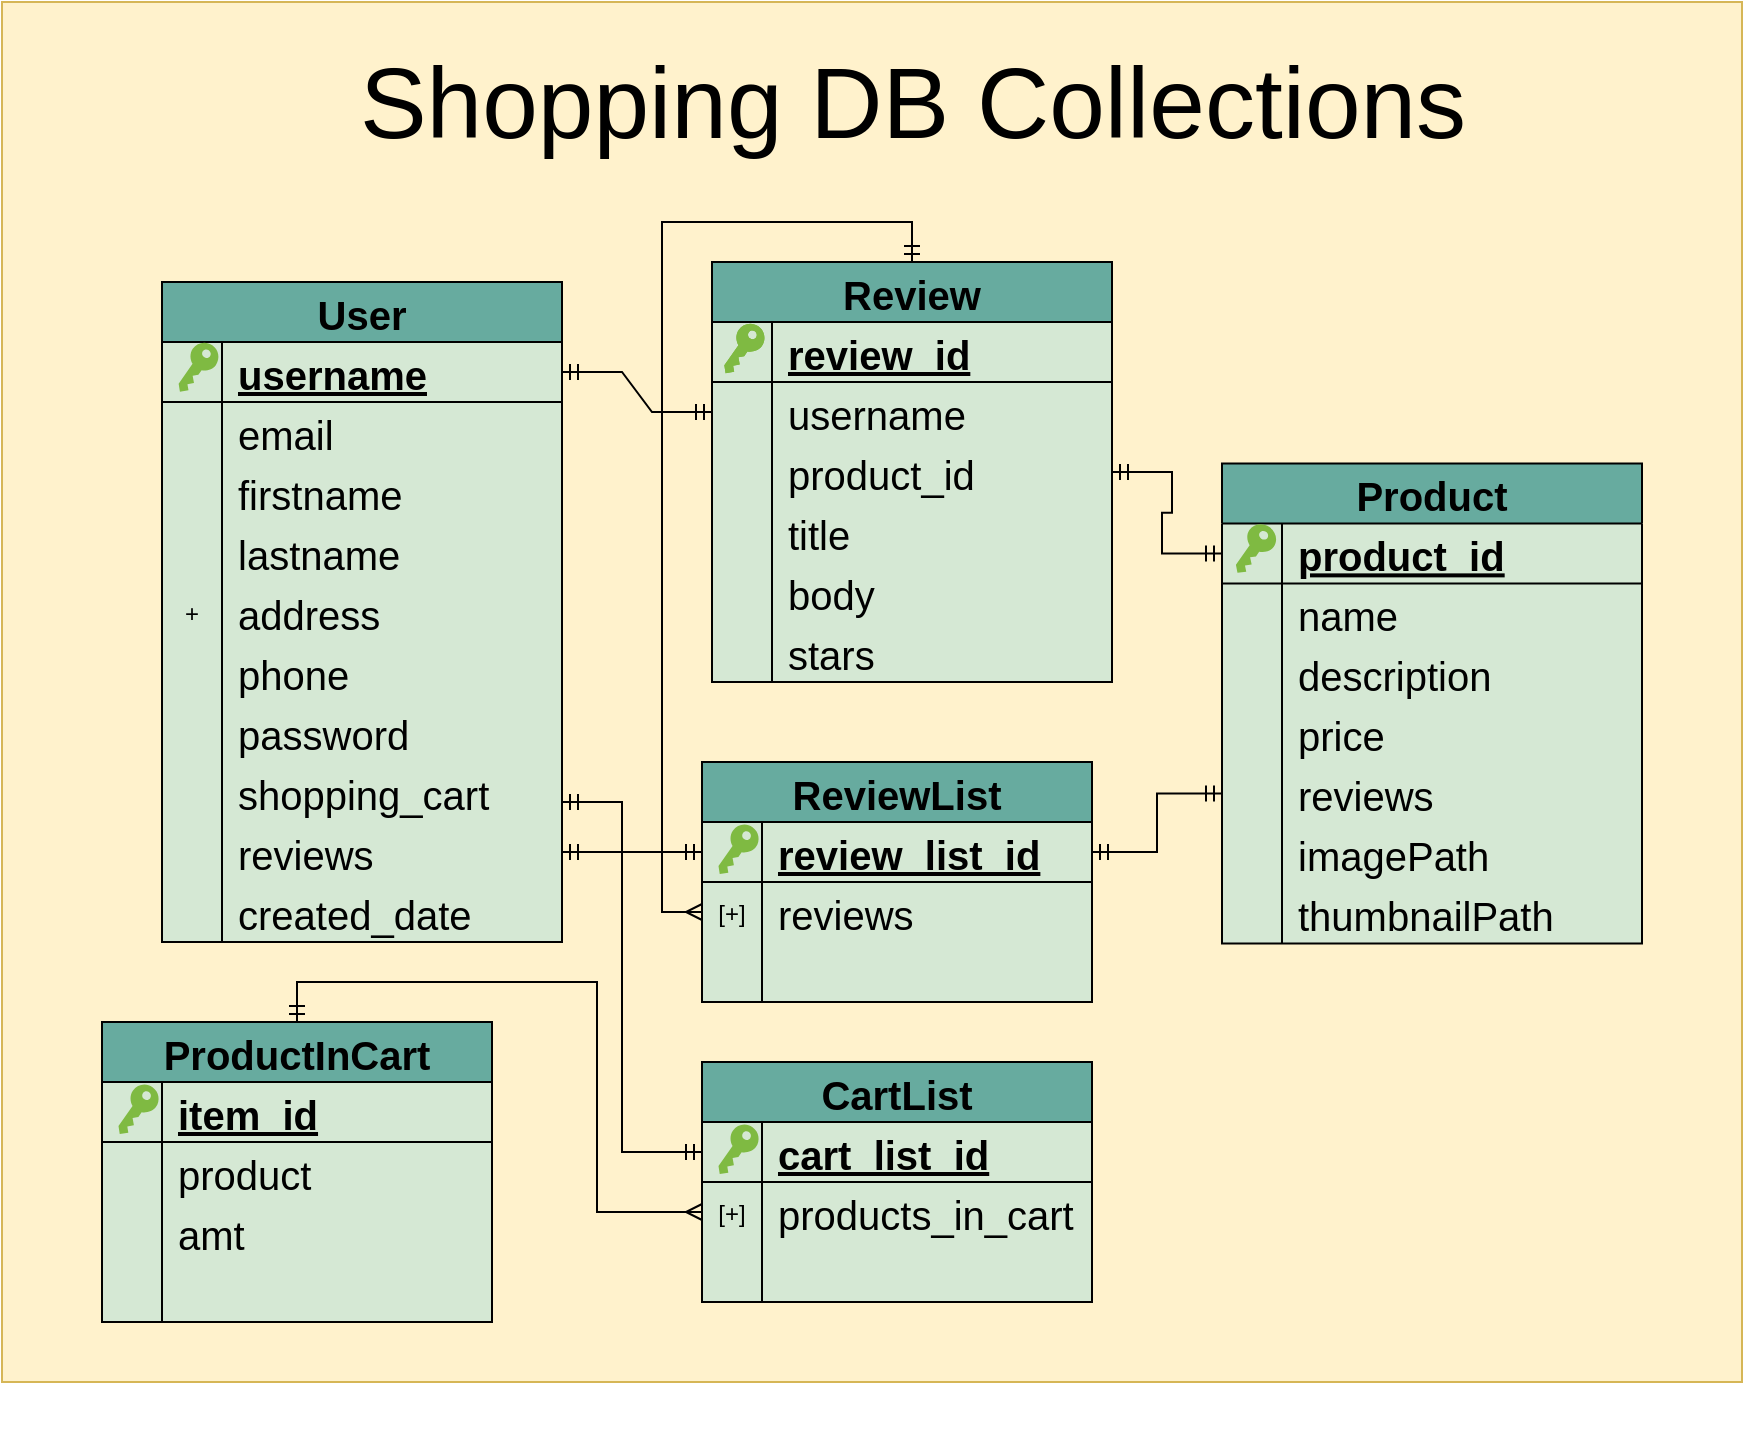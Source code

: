 <mxfile version="16.5.1" type="device"><diagram id="GcE9P7JYYw5BhS-uvFOw" name="Page-1"><mxGraphModel dx="1952" dy="873" grid="1" gridSize="10" guides="1" tooltips="1" connect="1" arrows="1" fold="1" page="1" pageScale="1" pageWidth="850" pageHeight="1100" math="0" shadow="0"><root><mxCell id="0"/><mxCell id="1" parent="0"/><mxCell id="FfTGr7Fb9GJDxaARSRJf-11" value="" style="rounded=0;whiteSpace=wrap;html=1;fontSize=20;fillColor=#fff2cc;strokeColor=#d6b656;" parent="1" vertex="1"><mxGeometry x="-340" y="40" width="870" height="690" as="geometry"/></mxCell><mxCell id="FfTGr7Fb9GJDxaARSRJf-10" value="&lt;font style=&quot;font-size: 50px&quot;&gt;Shopping DB Collections&lt;/font&gt;" style="text;html=1;align=center;verticalAlign=middle;resizable=0;points=[];autosize=1;strokeColor=none;fontSize=20;" parent="1" vertex="1"><mxGeometry x="-170" y="70" width="570" height="40" as="geometry"/></mxCell><mxCell id="Z3QtcrH4PTFQt3x_wtHt-65" value="" style="group" parent="1" vertex="1" connectable="0"><mxGeometry x="-260" y="180" width="200" height="330" as="geometry"/></mxCell><mxCell id="Z3QtcrH4PTFQt3x_wtHt-151" value="" style="group" parent="Z3QtcrH4PTFQt3x_wtHt-65" vertex="1" connectable="0"><mxGeometry width="200" height="330" as="geometry"/></mxCell><mxCell id="Z3QtcrH4PTFQt3x_wtHt-33" value="User" style="shape=table;startSize=30;container=1;collapsible=1;childLayout=tableLayout;fixedRows=1;rowLines=0;fontStyle=1;align=center;resizeLast=1;fontSize=20;fillColor=#67AB9F;swimlaneFillColor=#D5E8D4;" parent="Z3QtcrH4PTFQt3x_wtHt-151" vertex="1"><mxGeometry width="200" height="330" as="geometry"/></mxCell><mxCell id="Z3QtcrH4PTFQt3x_wtHt-34" value="" style="shape=partialRectangle;collapsible=0;dropTarget=0;pointerEvents=0;fillColor=none;top=0;left=0;bottom=1;right=0;points=[[0,0.5],[1,0.5]];portConstraint=eastwest;" parent="Z3QtcrH4PTFQt3x_wtHt-33" vertex="1"><mxGeometry y="30" width="200" height="30" as="geometry"/></mxCell><mxCell id="Z3QtcrH4PTFQt3x_wtHt-35" value="" style="shape=partialRectangle;connectable=0;fillColor=none;top=0;left=0;bottom=0;right=0;fontStyle=1;overflow=hidden;" parent="Z3QtcrH4PTFQt3x_wtHt-34" vertex="1"><mxGeometry width="30" height="30" as="geometry"><mxRectangle width="30" height="30" as="alternateBounds"/></mxGeometry></mxCell><mxCell id="Z3QtcrH4PTFQt3x_wtHt-36" value="username" style="shape=partialRectangle;connectable=0;fillColor=none;top=0;left=0;bottom=0;right=0;align=left;spacingLeft=6;fontStyle=5;overflow=hidden;fontSize=20;" parent="Z3QtcrH4PTFQt3x_wtHt-34" vertex="1"><mxGeometry x="30" width="170" height="30" as="geometry"><mxRectangle width="170" height="30" as="alternateBounds"/></mxGeometry></mxCell><mxCell id="Z3QtcrH4PTFQt3x_wtHt-37" value="" style="shape=partialRectangle;collapsible=0;dropTarget=0;pointerEvents=0;fillColor=none;top=0;left=0;bottom=0;right=0;points=[[0,0.5],[1,0.5]];portConstraint=eastwest;" parent="Z3QtcrH4PTFQt3x_wtHt-33" vertex="1"><mxGeometry y="60" width="200" height="30" as="geometry"/></mxCell><mxCell id="Z3QtcrH4PTFQt3x_wtHt-38" value="" style="shape=partialRectangle;connectable=0;fillColor=none;top=0;left=0;bottom=0;right=0;editable=1;overflow=hidden;" parent="Z3QtcrH4PTFQt3x_wtHt-37" vertex="1"><mxGeometry width="30" height="30" as="geometry"><mxRectangle width="30" height="30" as="alternateBounds"/></mxGeometry></mxCell><mxCell id="Z3QtcrH4PTFQt3x_wtHt-39" value="email" style="shape=partialRectangle;connectable=0;fillColor=none;top=0;left=0;bottom=0;right=0;align=left;spacingLeft=6;overflow=hidden;fontSize=20;" parent="Z3QtcrH4PTFQt3x_wtHt-37" vertex="1"><mxGeometry x="30" width="170" height="30" as="geometry"><mxRectangle width="170" height="30" as="alternateBounds"/></mxGeometry></mxCell><mxCell id="Z3QtcrH4PTFQt3x_wtHt-40" value="" style="shape=partialRectangle;collapsible=0;dropTarget=0;pointerEvents=0;fillColor=none;top=0;left=0;bottom=0;right=0;points=[[0,0.5],[1,0.5]];portConstraint=eastwest;" parent="Z3QtcrH4PTFQt3x_wtHt-33" vertex="1"><mxGeometry y="90" width="200" height="30" as="geometry"/></mxCell><mxCell id="Z3QtcrH4PTFQt3x_wtHt-41" value="" style="shape=partialRectangle;connectable=0;fillColor=none;top=0;left=0;bottom=0;right=0;editable=1;overflow=hidden;" parent="Z3QtcrH4PTFQt3x_wtHt-40" vertex="1"><mxGeometry width="30" height="30" as="geometry"><mxRectangle width="30" height="30" as="alternateBounds"/></mxGeometry></mxCell><mxCell id="Z3QtcrH4PTFQt3x_wtHt-42" value="firstname" style="shape=partialRectangle;connectable=0;fillColor=none;top=0;left=0;bottom=0;right=0;align=left;spacingLeft=6;overflow=hidden;fontSize=20;" parent="Z3QtcrH4PTFQt3x_wtHt-40" vertex="1"><mxGeometry x="30" width="170" height="30" as="geometry"><mxRectangle width="170" height="30" as="alternateBounds"/></mxGeometry></mxCell><mxCell id="Z3QtcrH4PTFQt3x_wtHt-43" value="" style="shape=partialRectangle;collapsible=0;dropTarget=0;pointerEvents=0;fillColor=none;top=0;left=0;bottom=0;right=0;points=[[0,0.5],[1,0.5]];portConstraint=eastwest;" parent="Z3QtcrH4PTFQt3x_wtHt-33" vertex="1"><mxGeometry y="120" width="200" height="30" as="geometry"/></mxCell><mxCell id="Z3QtcrH4PTFQt3x_wtHt-44" value="" style="shape=partialRectangle;connectable=0;fillColor=none;top=0;left=0;bottom=0;right=0;editable=1;overflow=hidden;" parent="Z3QtcrH4PTFQt3x_wtHt-43" vertex="1"><mxGeometry width="30" height="30" as="geometry"><mxRectangle width="30" height="30" as="alternateBounds"/></mxGeometry></mxCell><mxCell id="Z3QtcrH4PTFQt3x_wtHt-45" value="lastname" style="shape=partialRectangle;connectable=0;fillColor=none;top=0;left=0;bottom=0;right=0;align=left;spacingLeft=6;overflow=hidden;fontSize=20;" parent="Z3QtcrH4PTFQt3x_wtHt-43" vertex="1"><mxGeometry x="30" width="170" height="30" as="geometry"><mxRectangle width="170" height="30" as="alternateBounds"/></mxGeometry></mxCell><mxCell id="Z3QtcrH4PTFQt3x_wtHt-46" value="" style="shape=partialRectangle;collapsible=0;dropTarget=0;pointerEvents=0;fillColor=none;top=0;left=0;bottom=0;right=0;points=[[0,0.5],[1,0.5]];portConstraint=eastwest;" parent="Z3QtcrH4PTFQt3x_wtHt-33" vertex="1"><mxGeometry y="150" width="200" height="30" as="geometry"/></mxCell><mxCell id="Z3QtcrH4PTFQt3x_wtHt-47" value="+" style="shape=partialRectangle;connectable=0;fillColor=none;top=0;left=0;bottom=0;right=0;editable=1;overflow=hidden;" parent="Z3QtcrH4PTFQt3x_wtHt-46" vertex="1"><mxGeometry width="30" height="30" as="geometry"><mxRectangle width="30" height="30" as="alternateBounds"/></mxGeometry></mxCell><mxCell id="Z3QtcrH4PTFQt3x_wtHt-48" value="address" style="shape=partialRectangle;connectable=0;fillColor=none;top=0;left=0;bottom=0;right=0;align=left;spacingLeft=6;overflow=hidden;fontSize=20;" parent="Z3QtcrH4PTFQt3x_wtHt-46" vertex="1"><mxGeometry x="30" width="170" height="30" as="geometry"><mxRectangle width="170" height="30" as="alternateBounds"/></mxGeometry></mxCell><mxCell id="Z3QtcrH4PTFQt3x_wtHt-49" value="" style="shape=partialRectangle;collapsible=0;dropTarget=0;pointerEvents=0;fillColor=none;top=0;left=0;bottom=0;right=0;points=[[0,0.5],[1,0.5]];portConstraint=eastwest;" parent="Z3QtcrH4PTFQt3x_wtHt-33" vertex="1"><mxGeometry y="180" width="200" height="30" as="geometry"/></mxCell><mxCell id="Z3QtcrH4PTFQt3x_wtHt-50" value="" style="shape=partialRectangle;connectable=0;fillColor=none;top=0;left=0;bottom=0;right=0;editable=1;overflow=hidden;" parent="Z3QtcrH4PTFQt3x_wtHt-49" vertex="1"><mxGeometry width="30" height="30" as="geometry"><mxRectangle width="30" height="30" as="alternateBounds"/></mxGeometry></mxCell><mxCell id="Z3QtcrH4PTFQt3x_wtHt-51" value="phone" style="shape=partialRectangle;connectable=0;fillColor=none;top=0;left=0;bottom=0;right=0;align=left;spacingLeft=6;overflow=hidden;fontSize=20;" parent="Z3QtcrH4PTFQt3x_wtHt-49" vertex="1"><mxGeometry x="30" width="170" height="30" as="geometry"><mxRectangle width="170" height="30" as="alternateBounds"/></mxGeometry></mxCell><mxCell id="Z3QtcrH4PTFQt3x_wtHt-52" value="" style="shape=partialRectangle;collapsible=0;dropTarget=0;pointerEvents=0;fillColor=none;top=0;left=0;bottom=0;right=0;points=[[0,0.5],[1,0.5]];portConstraint=eastwest;" parent="Z3QtcrH4PTFQt3x_wtHt-33" vertex="1"><mxGeometry y="210" width="200" height="30" as="geometry"/></mxCell><mxCell id="Z3QtcrH4PTFQt3x_wtHt-53" value="" style="shape=partialRectangle;connectable=0;fillColor=none;top=0;left=0;bottom=0;right=0;editable=1;overflow=hidden;" parent="Z3QtcrH4PTFQt3x_wtHt-52" vertex="1"><mxGeometry width="30" height="30" as="geometry"><mxRectangle width="30" height="30" as="alternateBounds"/></mxGeometry></mxCell><mxCell id="Z3QtcrH4PTFQt3x_wtHt-54" value="password" style="shape=partialRectangle;connectable=0;fillColor=none;top=0;left=0;bottom=0;right=0;align=left;spacingLeft=6;overflow=hidden;fontSize=20;" parent="Z3QtcrH4PTFQt3x_wtHt-52" vertex="1"><mxGeometry x="30" width="170" height="30" as="geometry"><mxRectangle width="170" height="30" as="alternateBounds"/></mxGeometry></mxCell><mxCell id="Z3QtcrH4PTFQt3x_wtHt-55" value="" style="shape=partialRectangle;collapsible=0;dropTarget=0;pointerEvents=0;fillColor=none;top=0;left=0;bottom=0;right=0;points=[[0,0.5],[1,0.5]];portConstraint=eastwest;" parent="Z3QtcrH4PTFQt3x_wtHt-33" vertex="1"><mxGeometry y="240" width="200" height="30" as="geometry"/></mxCell><mxCell id="Z3QtcrH4PTFQt3x_wtHt-56" value="" style="shape=partialRectangle;connectable=0;fillColor=none;top=0;left=0;bottom=0;right=0;editable=1;overflow=hidden;" parent="Z3QtcrH4PTFQt3x_wtHt-55" vertex="1"><mxGeometry width="30" height="30" as="geometry"><mxRectangle width="30" height="30" as="alternateBounds"/></mxGeometry></mxCell><mxCell id="Z3QtcrH4PTFQt3x_wtHt-57" value="shopping_cart" style="shape=partialRectangle;connectable=0;fillColor=none;top=0;left=0;bottom=0;right=0;align=left;spacingLeft=6;overflow=hidden;fontSize=20;" parent="Z3QtcrH4PTFQt3x_wtHt-55" vertex="1"><mxGeometry x="30" width="170" height="30" as="geometry"><mxRectangle width="170" height="30" as="alternateBounds"/></mxGeometry></mxCell><mxCell id="Z3QtcrH4PTFQt3x_wtHt-58" value="" style="shape=partialRectangle;collapsible=0;dropTarget=0;pointerEvents=0;fillColor=none;top=0;left=0;bottom=0;right=0;points=[[0,0.5],[1,0.5]];portConstraint=eastwest;" parent="Z3QtcrH4PTFQt3x_wtHt-33" vertex="1"><mxGeometry y="270" width="200" height="30" as="geometry"/></mxCell><mxCell id="Z3QtcrH4PTFQt3x_wtHt-59" value="" style="shape=partialRectangle;connectable=0;fillColor=none;top=0;left=0;bottom=0;right=0;editable=1;overflow=hidden;" parent="Z3QtcrH4PTFQt3x_wtHt-58" vertex="1"><mxGeometry width="30" height="30" as="geometry"><mxRectangle width="30" height="30" as="alternateBounds"/></mxGeometry></mxCell><mxCell id="Z3QtcrH4PTFQt3x_wtHt-60" value="reviews" style="shape=partialRectangle;connectable=0;fillColor=none;top=0;left=0;bottom=0;right=0;align=left;spacingLeft=6;overflow=hidden;fontSize=20;" parent="Z3QtcrH4PTFQt3x_wtHt-58" vertex="1"><mxGeometry x="30" width="170" height="30" as="geometry"><mxRectangle width="170" height="30" as="alternateBounds"/></mxGeometry></mxCell><mxCell id="Z3QtcrH4PTFQt3x_wtHt-61" value="" style="shape=partialRectangle;collapsible=0;dropTarget=0;pointerEvents=0;fillColor=none;top=0;left=0;bottom=0;right=0;points=[[0,0.5],[1,0.5]];portConstraint=eastwest;" parent="Z3QtcrH4PTFQt3x_wtHt-33" vertex="1"><mxGeometry y="300" width="200" height="30" as="geometry"/></mxCell><mxCell id="Z3QtcrH4PTFQt3x_wtHt-62" value="" style="shape=partialRectangle;connectable=0;fillColor=none;top=0;left=0;bottom=0;right=0;editable=1;overflow=hidden;" parent="Z3QtcrH4PTFQt3x_wtHt-61" vertex="1"><mxGeometry width="30" height="30" as="geometry"><mxRectangle width="30" height="30" as="alternateBounds"/></mxGeometry></mxCell><mxCell id="Z3QtcrH4PTFQt3x_wtHt-63" value="created_date" style="shape=partialRectangle;connectable=0;fillColor=none;top=0;left=0;bottom=0;right=0;align=left;spacingLeft=6;overflow=hidden;fontSize=20;" parent="Z3QtcrH4PTFQt3x_wtHt-61" vertex="1"><mxGeometry x="30" width="170" height="30" as="geometry"><mxRectangle width="170" height="30" as="alternateBounds"/></mxGeometry></mxCell><mxCell id="Z3QtcrH4PTFQt3x_wtHt-156" value="" style="sketch=0;pointerEvents=1;shadow=0;dashed=0;html=1;strokeColor=none;labelPosition=center;verticalLabelPosition=bottom;verticalAlign=top;outlineConnect=0;align=center;shape=mxgraph.office.security.key_permissions;fillColor=#7FBA42;fontSize=20;rotation=35;" parent="Z3QtcrH4PTFQt3x_wtHt-151" vertex="1"><mxGeometry x="10" y="29.115" width="14.15" height="28.286" as="geometry"/></mxCell><mxCell id="zeckxCleUVXxV6Vvy9WC-16" value="" style="group;perimeterSpacing=1;" parent="1" vertex="1" connectable="0"><mxGeometry x="270" y="280" width="210" height="270" as="geometry"/></mxCell><mxCell id="zeckxCleUVXxV6Vvy9WC-17" value="Product" style="shape=table;startSize=30;container=1;collapsible=1;childLayout=tableLayout;fixedRows=1;rowLines=0;fontStyle=1;align=center;resizeLast=1;fontSize=20;fillColor=#67AB9F;swimlaneFillColor=#D5E8D4;" parent="zeckxCleUVXxV6Vvy9WC-16" vertex="1"><mxGeometry y="-9.31" width="210" height="240" as="geometry"/></mxCell><mxCell id="zeckxCleUVXxV6Vvy9WC-18" value="" style="shape=partialRectangle;collapsible=0;dropTarget=0;pointerEvents=0;fillColor=none;top=0;left=0;bottom=1;right=0;points=[[0,0.5],[1,0.5]];portConstraint=eastwest;" parent="zeckxCleUVXxV6Vvy9WC-17" vertex="1"><mxGeometry y="30" width="210" height="30" as="geometry"/></mxCell><mxCell id="zeckxCleUVXxV6Vvy9WC-19" value="" style="shape=partialRectangle;connectable=0;fillColor=none;top=0;left=0;bottom=0;right=0;fontStyle=1;overflow=hidden;" parent="zeckxCleUVXxV6Vvy9WC-18" vertex="1"><mxGeometry width="30" height="30" as="geometry"><mxRectangle width="30" height="30" as="alternateBounds"/></mxGeometry></mxCell><mxCell id="zeckxCleUVXxV6Vvy9WC-20" value="product_id" style="shape=partialRectangle;connectable=0;fillColor=none;top=0;left=0;bottom=0;right=0;align=left;spacingLeft=6;fontStyle=5;overflow=hidden;fontSize=20;" parent="zeckxCleUVXxV6Vvy9WC-18" vertex="1"><mxGeometry x="30" width="180" height="30" as="geometry"><mxRectangle width="180" height="30" as="alternateBounds"/></mxGeometry></mxCell><mxCell id="zeckxCleUVXxV6Vvy9WC-21" value="" style="shape=partialRectangle;collapsible=0;dropTarget=0;pointerEvents=0;fillColor=none;top=0;left=0;bottom=0;right=0;points=[[0,0.5],[1,0.5]];portConstraint=eastwest;" parent="zeckxCleUVXxV6Vvy9WC-17" vertex="1"><mxGeometry y="60" width="210" height="30" as="geometry"/></mxCell><mxCell id="zeckxCleUVXxV6Vvy9WC-22" value="" style="shape=partialRectangle;connectable=0;fillColor=none;top=0;left=0;bottom=0;right=0;editable=1;overflow=hidden;" parent="zeckxCleUVXxV6Vvy9WC-21" vertex="1"><mxGeometry width="30" height="30" as="geometry"><mxRectangle width="30" height="30" as="alternateBounds"/></mxGeometry></mxCell><mxCell id="zeckxCleUVXxV6Vvy9WC-23" value="name" style="shape=partialRectangle;connectable=0;fillColor=none;top=0;left=0;bottom=0;right=0;align=left;spacingLeft=6;overflow=hidden;fontSize=20;" parent="zeckxCleUVXxV6Vvy9WC-21" vertex="1"><mxGeometry x="30" width="180" height="30" as="geometry"><mxRectangle width="180" height="30" as="alternateBounds"/></mxGeometry></mxCell><mxCell id="zeckxCleUVXxV6Vvy9WC-24" value="" style="shape=partialRectangle;collapsible=0;dropTarget=0;pointerEvents=0;fillColor=none;top=0;left=0;bottom=0;right=0;points=[[0,0.5],[1,0.5]];portConstraint=eastwest;" parent="zeckxCleUVXxV6Vvy9WC-17" vertex="1"><mxGeometry y="90" width="210" height="30" as="geometry"/></mxCell><mxCell id="zeckxCleUVXxV6Vvy9WC-25" value="" style="shape=partialRectangle;connectable=0;fillColor=none;top=0;left=0;bottom=0;right=0;editable=1;overflow=hidden;" parent="zeckxCleUVXxV6Vvy9WC-24" vertex="1"><mxGeometry width="30" height="30" as="geometry"><mxRectangle width="30" height="30" as="alternateBounds"/></mxGeometry></mxCell><mxCell id="zeckxCleUVXxV6Vvy9WC-26" value="description" style="shape=partialRectangle;connectable=0;fillColor=none;top=0;left=0;bottom=0;right=0;align=left;spacingLeft=6;overflow=hidden;fontSize=20;" parent="zeckxCleUVXxV6Vvy9WC-24" vertex="1"><mxGeometry x="30" width="180" height="30" as="geometry"><mxRectangle width="180" height="30" as="alternateBounds"/></mxGeometry></mxCell><mxCell id="zeckxCleUVXxV6Vvy9WC-27" value="" style="shape=partialRectangle;collapsible=0;dropTarget=0;pointerEvents=0;fillColor=none;top=0;left=0;bottom=0;right=0;points=[[0,0.5],[1,0.5]];portConstraint=eastwest;" parent="zeckxCleUVXxV6Vvy9WC-17" vertex="1"><mxGeometry y="120" width="210" height="30" as="geometry"/></mxCell><mxCell id="zeckxCleUVXxV6Vvy9WC-28" value="" style="shape=partialRectangle;connectable=0;fillColor=none;top=0;left=0;bottom=0;right=0;editable=1;overflow=hidden;" parent="zeckxCleUVXxV6Vvy9WC-27" vertex="1"><mxGeometry width="30" height="30" as="geometry"><mxRectangle width="30" height="30" as="alternateBounds"/></mxGeometry></mxCell><mxCell id="zeckxCleUVXxV6Vvy9WC-29" value="price" style="shape=partialRectangle;connectable=0;fillColor=none;top=0;left=0;bottom=0;right=0;align=left;spacingLeft=6;overflow=hidden;fontSize=20;" parent="zeckxCleUVXxV6Vvy9WC-27" vertex="1"><mxGeometry x="30" width="180" height="30" as="geometry"><mxRectangle width="180" height="30" as="alternateBounds"/></mxGeometry></mxCell><mxCell id="zeckxCleUVXxV6Vvy9WC-34" value="" style="shape=partialRectangle;collapsible=0;dropTarget=0;pointerEvents=0;fillColor=none;top=0;left=0;bottom=0;right=0;points=[[0,0.5],[1,0.5]];portConstraint=eastwest;" parent="zeckxCleUVXxV6Vvy9WC-17" vertex="1"><mxGeometry y="150" width="210" height="30" as="geometry"/></mxCell><mxCell id="zeckxCleUVXxV6Vvy9WC-35" value="" style="shape=partialRectangle;connectable=0;fillColor=none;top=0;left=0;bottom=0;right=0;editable=1;overflow=hidden;" parent="zeckxCleUVXxV6Vvy9WC-34" vertex="1"><mxGeometry width="30" height="30" as="geometry"><mxRectangle width="30" height="30" as="alternateBounds"/></mxGeometry></mxCell><mxCell id="zeckxCleUVXxV6Vvy9WC-36" value="reviews" style="shape=partialRectangle;connectable=0;fillColor=none;top=0;left=0;bottom=0;right=0;align=left;spacingLeft=6;overflow=hidden;fontSize=20;" parent="zeckxCleUVXxV6Vvy9WC-34" vertex="1"><mxGeometry x="30" width="180" height="30" as="geometry"><mxRectangle width="180" height="30" as="alternateBounds"/></mxGeometry></mxCell><mxCell id="zeckxCleUVXxV6Vvy9WC-37" value="" style="shape=partialRectangle;collapsible=0;dropTarget=0;pointerEvents=0;fillColor=none;top=0;left=0;bottom=0;right=0;points=[[0,0.5],[1,0.5]];portConstraint=eastwest;" parent="zeckxCleUVXxV6Vvy9WC-17" vertex="1"><mxGeometry y="180" width="210" height="30" as="geometry"/></mxCell><mxCell id="zeckxCleUVXxV6Vvy9WC-38" value="" style="shape=partialRectangle;connectable=0;fillColor=none;top=0;left=0;bottom=0;right=0;editable=1;overflow=hidden;" parent="zeckxCleUVXxV6Vvy9WC-37" vertex="1"><mxGeometry width="30" height="30" as="geometry"><mxRectangle width="30" height="30" as="alternateBounds"/></mxGeometry></mxCell><mxCell id="zeckxCleUVXxV6Vvy9WC-39" value="imagePath" style="shape=partialRectangle;connectable=0;fillColor=none;top=0;left=0;bottom=0;right=0;align=left;spacingLeft=6;overflow=hidden;fontSize=20;" parent="zeckxCleUVXxV6Vvy9WC-37" vertex="1"><mxGeometry x="30" width="180" height="30" as="geometry"><mxRectangle width="180" height="30" as="alternateBounds"/></mxGeometry></mxCell><mxCell id="zeckxCleUVXxV6Vvy9WC-40" value="" style="shape=partialRectangle;collapsible=0;dropTarget=0;pointerEvents=0;fillColor=none;top=0;left=0;bottom=0;right=0;points=[[0,0.5],[1,0.5]];portConstraint=eastwest;" parent="zeckxCleUVXxV6Vvy9WC-17" vertex="1"><mxGeometry y="210" width="210" height="30" as="geometry"/></mxCell><mxCell id="zeckxCleUVXxV6Vvy9WC-41" value="" style="shape=partialRectangle;connectable=0;fillColor=none;top=0;left=0;bottom=0;right=0;editable=1;overflow=hidden;" parent="zeckxCleUVXxV6Vvy9WC-40" vertex="1"><mxGeometry width="30" height="30" as="geometry"><mxRectangle width="30" height="30" as="alternateBounds"/></mxGeometry></mxCell><mxCell id="zeckxCleUVXxV6Vvy9WC-42" value="thumbnailPath" style="shape=partialRectangle;connectable=0;fillColor=none;top=0;left=0;bottom=0;right=0;align=left;spacingLeft=6;overflow=hidden;fontSize=20;" parent="zeckxCleUVXxV6Vvy9WC-40" vertex="1"><mxGeometry x="30" width="180" height="30" as="geometry"><mxRectangle width="180" height="30" as="alternateBounds"/></mxGeometry></mxCell><mxCell id="zeckxCleUVXxV6Vvy9WC-111" value="" style="sketch=0;pointerEvents=1;shadow=0;dashed=0;html=1;strokeColor=none;labelPosition=center;verticalLabelPosition=bottom;verticalAlign=top;outlineConnect=0;align=center;shape=mxgraph.office.security.key_permissions;fillColor=#7FBA42;fontSize=20;rotation=35;" parent="zeckxCleUVXxV6Vvy9WC-16" vertex="1"><mxGeometry x="8.316" y="20.001" width="14.858" height="27.931" as="geometry"/></mxCell><mxCell id="zeckxCleUVXxV6Vvy9WC-68" value="" style="group" parent="1" vertex="1" connectable="0"><mxGeometry x="15" y="170" width="200" height="210" as="geometry"/></mxCell><mxCell id="zeckxCleUVXxV6Vvy9WC-69" value="Review" style="shape=table;startSize=30;container=1;collapsible=1;childLayout=tableLayout;fixedRows=1;rowLines=0;fontStyle=1;align=center;resizeLast=1;fontSize=20;fillColor=#67AB9F;swimlaneFillColor=#D5E8D4;" parent="zeckxCleUVXxV6Vvy9WC-68" vertex="1"><mxGeometry width="200" height="210" as="geometry"/></mxCell><mxCell id="zeckxCleUVXxV6Vvy9WC-70" value="" style="shape=partialRectangle;collapsible=0;dropTarget=0;pointerEvents=0;fillColor=none;top=0;left=0;bottom=1;right=0;points=[[0,0.5],[1,0.5]];portConstraint=eastwest;" parent="zeckxCleUVXxV6Vvy9WC-69" vertex="1"><mxGeometry y="30" width="200" height="30" as="geometry"/></mxCell><mxCell id="zeckxCleUVXxV6Vvy9WC-71" value="" style="shape=partialRectangle;connectable=0;fillColor=none;top=0;left=0;bottom=0;right=0;fontStyle=1;overflow=hidden;" parent="zeckxCleUVXxV6Vvy9WC-70" vertex="1"><mxGeometry width="30" height="30" as="geometry"><mxRectangle width="30" height="30" as="alternateBounds"/></mxGeometry></mxCell><mxCell id="zeckxCleUVXxV6Vvy9WC-72" value="review_id" style="shape=partialRectangle;connectable=0;fillColor=none;top=0;left=0;bottom=0;right=0;align=left;spacingLeft=6;fontStyle=5;overflow=hidden;fontSize=20;" parent="zeckxCleUVXxV6Vvy9WC-70" vertex="1"><mxGeometry x="30" width="170" height="30" as="geometry"><mxRectangle width="170" height="30" as="alternateBounds"/></mxGeometry></mxCell><mxCell id="zeckxCleUVXxV6Vvy9WC-73" value="" style="shape=partialRectangle;collapsible=0;dropTarget=0;pointerEvents=0;fillColor=none;top=0;left=0;bottom=0;right=0;points=[[0,0.5],[1,0.5]];portConstraint=eastwest;" parent="zeckxCleUVXxV6Vvy9WC-69" vertex="1"><mxGeometry y="60" width="200" height="30" as="geometry"/></mxCell><mxCell id="zeckxCleUVXxV6Vvy9WC-74" value="" style="shape=partialRectangle;connectable=0;fillColor=none;top=0;left=0;bottom=0;right=0;editable=1;overflow=hidden;" parent="zeckxCleUVXxV6Vvy9WC-73" vertex="1"><mxGeometry width="30" height="30" as="geometry"><mxRectangle width="30" height="30" as="alternateBounds"/></mxGeometry></mxCell><mxCell id="zeckxCleUVXxV6Vvy9WC-75" value="username" style="shape=partialRectangle;connectable=0;fillColor=none;top=0;left=0;bottom=0;right=0;align=left;spacingLeft=6;overflow=hidden;fontSize=20;" parent="zeckxCleUVXxV6Vvy9WC-73" vertex="1"><mxGeometry x="30" width="170" height="30" as="geometry"><mxRectangle width="170" height="30" as="alternateBounds"/></mxGeometry></mxCell><mxCell id="zeckxCleUVXxV6Vvy9WC-76" value="" style="shape=partialRectangle;collapsible=0;dropTarget=0;pointerEvents=0;fillColor=none;top=0;left=0;bottom=0;right=0;points=[[0,0.5],[1,0.5]];portConstraint=eastwest;" parent="zeckxCleUVXxV6Vvy9WC-69" vertex="1"><mxGeometry y="90" width="200" height="30" as="geometry"/></mxCell><mxCell id="zeckxCleUVXxV6Vvy9WC-77" value="" style="shape=partialRectangle;connectable=0;fillColor=none;top=0;left=0;bottom=0;right=0;editable=1;overflow=hidden;" parent="zeckxCleUVXxV6Vvy9WC-76" vertex="1"><mxGeometry width="30" height="30" as="geometry"><mxRectangle width="30" height="30" as="alternateBounds"/></mxGeometry></mxCell><mxCell id="zeckxCleUVXxV6Vvy9WC-78" value="product_id" style="shape=partialRectangle;connectable=0;fillColor=none;top=0;left=0;bottom=0;right=0;align=left;spacingLeft=6;overflow=hidden;fontSize=20;" parent="zeckxCleUVXxV6Vvy9WC-76" vertex="1"><mxGeometry x="30" width="170" height="30" as="geometry"><mxRectangle width="170" height="30" as="alternateBounds"/></mxGeometry></mxCell><mxCell id="zeckxCleUVXxV6Vvy9WC-79" value="" style="shape=partialRectangle;collapsible=0;dropTarget=0;pointerEvents=0;fillColor=none;top=0;left=0;bottom=0;right=0;points=[[0,0.5],[1,0.5]];portConstraint=eastwest;" parent="zeckxCleUVXxV6Vvy9WC-69" vertex="1"><mxGeometry y="120" width="200" height="30" as="geometry"/></mxCell><mxCell id="zeckxCleUVXxV6Vvy9WC-80" value="" style="shape=partialRectangle;connectable=0;fillColor=none;top=0;left=0;bottom=0;right=0;editable=1;overflow=hidden;" parent="zeckxCleUVXxV6Vvy9WC-79" vertex="1"><mxGeometry width="30" height="30" as="geometry"><mxRectangle width="30" height="30" as="alternateBounds"/></mxGeometry></mxCell><mxCell id="zeckxCleUVXxV6Vvy9WC-81" value="title" style="shape=partialRectangle;connectable=0;fillColor=none;top=0;left=0;bottom=0;right=0;align=left;spacingLeft=6;overflow=hidden;fontSize=20;" parent="zeckxCleUVXxV6Vvy9WC-79" vertex="1"><mxGeometry x="30" width="170" height="30" as="geometry"><mxRectangle width="170" height="30" as="alternateBounds"/></mxGeometry></mxCell><mxCell id="zeckxCleUVXxV6Vvy9WC-82" value="" style="shape=partialRectangle;collapsible=0;dropTarget=0;pointerEvents=0;fillColor=none;top=0;left=0;bottom=0;right=0;points=[[0,0.5],[1,0.5]];portConstraint=eastwest;" parent="zeckxCleUVXxV6Vvy9WC-69" vertex="1"><mxGeometry y="150" width="200" height="30" as="geometry"/></mxCell><mxCell id="zeckxCleUVXxV6Vvy9WC-83" value="" style="shape=partialRectangle;connectable=0;fillColor=none;top=0;left=0;bottom=0;right=0;editable=1;overflow=hidden;" parent="zeckxCleUVXxV6Vvy9WC-82" vertex="1"><mxGeometry width="30" height="30" as="geometry"><mxRectangle width="30" height="30" as="alternateBounds"/></mxGeometry></mxCell><mxCell id="zeckxCleUVXxV6Vvy9WC-84" value="body" style="shape=partialRectangle;connectable=0;fillColor=none;top=0;left=0;bottom=0;right=0;align=left;spacingLeft=6;overflow=hidden;fontSize=20;" parent="zeckxCleUVXxV6Vvy9WC-82" vertex="1"><mxGeometry x="30" width="170" height="30" as="geometry"><mxRectangle width="170" height="30" as="alternateBounds"/></mxGeometry></mxCell><mxCell id="zeckxCleUVXxV6Vvy9WC-85" value="" style="shape=partialRectangle;collapsible=0;dropTarget=0;pointerEvents=0;fillColor=none;top=0;left=0;bottom=0;right=0;points=[[0,0.5],[1,0.5]];portConstraint=eastwest;" parent="zeckxCleUVXxV6Vvy9WC-69" vertex="1"><mxGeometry y="180" width="200" height="30" as="geometry"/></mxCell><mxCell id="zeckxCleUVXxV6Vvy9WC-86" value="" style="shape=partialRectangle;connectable=0;fillColor=none;top=0;left=0;bottom=0;right=0;editable=1;overflow=hidden;" parent="zeckxCleUVXxV6Vvy9WC-85" vertex="1"><mxGeometry width="30" height="30" as="geometry"><mxRectangle width="30" height="30" as="alternateBounds"/></mxGeometry></mxCell><mxCell id="zeckxCleUVXxV6Vvy9WC-87" value="stars" style="shape=partialRectangle;connectable=0;fillColor=none;top=0;left=0;bottom=0;right=0;align=left;spacingLeft=6;overflow=hidden;fontSize=20;" parent="zeckxCleUVXxV6Vvy9WC-85" vertex="1"><mxGeometry x="30" width="170" height="30" as="geometry"><mxRectangle width="170" height="30" as="alternateBounds"/></mxGeometry></mxCell><mxCell id="zeckxCleUVXxV6Vvy9WC-110" value="" style="sketch=0;pointerEvents=1;shadow=0;dashed=0;html=1;strokeColor=none;labelPosition=center;verticalLabelPosition=bottom;verticalAlign=top;outlineConnect=0;align=center;shape=mxgraph.office.security.key_permissions;fillColor=#7FBA42;fontSize=20;rotation=35;" parent="zeckxCleUVXxV6Vvy9WC-68" vertex="1"><mxGeometry x="7.92" y="29.61" width="14.15" height="28.636" as="geometry"/></mxCell><mxCell id="zeckxCleUVXxV6Vvy9WC-115" value="" style="edgeStyle=entityRelationEdgeStyle;fontSize=12;html=1;endArrow=ERmandOne;startArrow=ERmandOne;exitX=1;exitY=0.5;exitDx=0;exitDy=0;entryX=0;entryY=0.5;entryDx=0;entryDy=0;rounded=0;" parent="1" source="Z3QtcrH4PTFQt3x_wtHt-34" target="zeckxCleUVXxV6Vvy9WC-73" edge="1"><mxGeometry width="100" height="100" relative="1" as="geometry"><mxPoint x="60" y="480" as="sourcePoint"/><mxPoint x="160" y="380" as="targetPoint"/></mxGeometry></mxCell><mxCell id="zeckxCleUVXxV6Vvy9WC-128" style="edgeStyle=entityRelationEdgeStyle;rounded=0;jumpStyle=none;orthogonalLoop=1;jettySize=auto;html=1;startArrow=ERmandOne;startFill=0;endArrow=ERmandOne;endFill=0;targetPerimeterSpacing=0;strokeWidth=1;" parent="1" source="zeckxCleUVXxV6Vvy9WC-18" target="zeckxCleUVXxV6Vvy9WC-76" edge="1"><mxGeometry relative="1" as="geometry"/></mxCell><mxCell id="0NiOeP1zcBX3QxErO-wM-4" value="" style="group" parent="1" vertex="1" connectable="0"><mxGeometry x="15" y="170" width="200" height="210" as="geometry"/></mxCell><mxCell id="0NiOeP1zcBX3QxErO-wM-24" value="" style="sketch=0;pointerEvents=1;shadow=0;dashed=0;html=1;strokeColor=none;labelPosition=center;verticalLabelPosition=bottom;verticalAlign=top;outlineConnect=0;align=center;shape=mxgraph.office.security.key_permissions;fillColor=#7FBA42;fontSize=20;rotation=35;" parent="0NiOeP1zcBX3QxErO-wM-4" vertex="1"><mxGeometry x="7.92" y="29.61" width="14.15" height="28.636" as="geometry"/></mxCell><mxCell id="0NiOeP1zcBX3QxErO-wM-28" value="" style="group" parent="1" vertex="1" connectable="0"><mxGeometry x="-290" y="550" width="195" height="210" as="geometry"/></mxCell><mxCell id="0NiOeP1zcBX3QxErO-wM-5" value="ProductInCart" style="shape=table;startSize=30;container=1;collapsible=1;childLayout=tableLayout;fixedRows=1;rowLines=0;fontStyle=1;align=center;resizeLast=1;fontSize=20;fillColor=#67AB9F;swimlaneFillColor=#D5E8D4;" parent="0NiOeP1zcBX3QxErO-wM-28" vertex="1"><mxGeometry width="195" height="150" as="geometry"/></mxCell><mxCell id="0NiOeP1zcBX3QxErO-wM-6" value="" style="shape=partialRectangle;collapsible=0;dropTarget=0;pointerEvents=0;fillColor=none;top=0;left=0;bottom=1;right=0;points=[[0,0.5],[1,0.5]];portConstraint=eastwest;" parent="0NiOeP1zcBX3QxErO-wM-5" vertex="1"><mxGeometry y="30" width="195" height="30" as="geometry"/></mxCell><mxCell id="0NiOeP1zcBX3QxErO-wM-7" value="" style="shape=partialRectangle;connectable=0;fillColor=none;top=0;left=0;bottom=0;right=0;fontStyle=1;overflow=hidden;" parent="0NiOeP1zcBX3QxErO-wM-6" vertex="1"><mxGeometry width="30" height="30" as="geometry"><mxRectangle width="30" height="30" as="alternateBounds"/></mxGeometry></mxCell><mxCell id="0NiOeP1zcBX3QxErO-wM-8" value="item_id" style="shape=partialRectangle;connectable=0;fillColor=none;top=0;left=0;bottom=0;right=0;align=left;spacingLeft=6;fontStyle=5;overflow=hidden;fontSize=20;" parent="0NiOeP1zcBX3QxErO-wM-6" vertex="1"><mxGeometry x="30" width="165" height="30" as="geometry"><mxRectangle width="165" height="30" as="alternateBounds"/></mxGeometry></mxCell><mxCell id="0NiOeP1zcBX3QxErO-wM-9" value="" style="shape=partialRectangle;collapsible=0;dropTarget=0;pointerEvents=0;fillColor=none;top=0;left=0;bottom=0;right=0;points=[[0,0.5],[1,0.5]];portConstraint=eastwest;" parent="0NiOeP1zcBX3QxErO-wM-5" vertex="1"><mxGeometry y="60" width="195" height="30" as="geometry"/></mxCell><mxCell id="0NiOeP1zcBX3QxErO-wM-10" value="" style="shape=partialRectangle;connectable=0;fillColor=none;top=0;left=0;bottom=0;right=0;editable=1;overflow=hidden;" parent="0NiOeP1zcBX3QxErO-wM-9" vertex="1"><mxGeometry width="30" height="30" as="geometry"><mxRectangle width="30" height="30" as="alternateBounds"/></mxGeometry></mxCell><mxCell id="0NiOeP1zcBX3QxErO-wM-11" value="product" style="shape=partialRectangle;connectable=0;fillColor=none;top=0;left=0;bottom=0;right=0;align=left;spacingLeft=6;overflow=hidden;fontSize=20;" parent="0NiOeP1zcBX3QxErO-wM-9" vertex="1"><mxGeometry x="30" width="165" height="30" as="geometry"><mxRectangle width="165" height="30" as="alternateBounds"/></mxGeometry></mxCell><mxCell id="0NiOeP1zcBX3QxErO-wM-12" value="" style="shape=partialRectangle;collapsible=0;dropTarget=0;pointerEvents=0;fillColor=none;top=0;left=0;bottom=0;right=0;points=[[0,0.5],[1,0.5]];portConstraint=eastwest;" parent="0NiOeP1zcBX3QxErO-wM-5" vertex="1"><mxGeometry y="90" width="195" height="30" as="geometry"/></mxCell><mxCell id="0NiOeP1zcBX3QxErO-wM-13" value="" style="shape=partialRectangle;connectable=0;fillColor=none;top=0;left=0;bottom=0;right=0;editable=1;overflow=hidden;" parent="0NiOeP1zcBX3QxErO-wM-12" vertex="1"><mxGeometry width="30" height="30" as="geometry"><mxRectangle width="30" height="30" as="alternateBounds"/></mxGeometry></mxCell><mxCell id="0NiOeP1zcBX3QxErO-wM-14" value="amt" style="shape=partialRectangle;connectable=0;fillColor=none;top=0;left=0;bottom=0;right=0;align=left;spacingLeft=6;overflow=hidden;fontSize=20;" parent="0NiOeP1zcBX3QxErO-wM-12" vertex="1"><mxGeometry x="30" width="165" height="30" as="geometry"><mxRectangle width="165" height="30" as="alternateBounds"/></mxGeometry></mxCell><mxCell id="0NiOeP1zcBX3QxErO-wM-21" value="" style="shape=partialRectangle;collapsible=0;dropTarget=0;pointerEvents=0;fillColor=none;top=0;left=0;bottom=0;right=0;points=[[0,0.5],[1,0.5]];portConstraint=eastwest;" parent="0NiOeP1zcBX3QxErO-wM-5" vertex="1"><mxGeometry y="120" width="195" height="30" as="geometry"/></mxCell><mxCell id="0NiOeP1zcBX3QxErO-wM-22" value="" style="shape=partialRectangle;connectable=0;fillColor=none;top=0;left=0;bottom=0;right=0;editable=1;overflow=hidden;" parent="0NiOeP1zcBX3QxErO-wM-21" vertex="1"><mxGeometry width="30" height="30" as="geometry"><mxRectangle width="30" height="30" as="alternateBounds"/></mxGeometry></mxCell><mxCell id="0NiOeP1zcBX3QxErO-wM-23" value="" style="shape=partialRectangle;connectable=0;fillColor=none;top=0;left=0;bottom=0;right=0;align=left;spacingLeft=6;overflow=hidden;fontSize=20;" parent="0NiOeP1zcBX3QxErO-wM-21" vertex="1"><mxGeometry x="30" width="165" height="30" as="geometry"><mxRectangle width="165" height="30" as="alternateBounds"/></mxGeometry></mxCell><mxCell id="0NiOeP1zcBX3QxErO-wM-25" value="" style="sketch=0;pointerEvents=1;shadow=0;dashed=0;html=1;strokeColor=none;labelPosition=center;verticalLabelPosition=bottom;verticalAlign=top;outlineConnect=0;align=center;shape=mxgraph.office.security.key_permissions;fillColor=#7FBA42;fontSize=20;rotation=35;" parent="0NiOeP1zcBX3QxErO-wM-28" vertex="1"><mxGeometry x="10.0" y="30" width="14.15" height="28.636" as="geometry"/></mxCell><mxCell id="0NiOeP1zcBX3QxErO-wM-29" value="" style="group" parent="1" vertex="1" connectable="0"><mxGeometry x="10" y="420" width="195" height="210" as="geometry"/></mxCell><mxCell id="0NiOeP1zcBX3QxErO-wM-30" value="ReviewList" style="shape=table;startSize=30;container=1;collapsible=1;childLayout=tableLayout;fixedRows=1;rowLines=0;fontStyle=1;align=center;resizeLast=1;fontSize=20;fillColor=#67AB9F;swimlaneFillColor=#D5E8D4;" parent="0NiOeP1zcBX3QxErO-wM-29" vertex="1"><mxGeometry width="195" height="120" as="geometry"/></mxCell><mxCell id="0NiOeP1zcBX3QxErO-wM-31" value="" style="shape=partialRectangle;collapsible=0;dropTarget=0;pointerEvents=0;fillColor=none;top=0;left=0;bottom=1;right=0;points=[[0,0.5],[1,0.5]];portConstraint=eastwest;" parent="0NiOeP1zcBX3QxErO-wM-30" vertex="1"><mxGeometry y="30" width="195" height="30" as="geometry"/></mxCell><mxCell id="0NiOeP1zcBX3QxErO-wM-32" value="" style="shape=partialRectangle;connectable=0;fillColor=none;top=0;left=0;bottom=0;right=0;fontStyle=1;overflow=hidden;" parent="0NiOeP1zcBX3QxErO-wM-31" vertex="1"><mxGeometry width="30" height="30" as="geometry"><mxRectangle width="30" height="30" as="alternateBounds"/></mxGeometry></mxCell><mxCell id="0NiOeP1zcBX3QxErO-wM-33" value="review_list_id" style="shape=partialRectangle;connectable=0;fillColor=none;top=0;left=0;bottom=0;right=0;align=left;spacingLeft=6;fontStyle=5;overflow=hidden;fontSize=20;" parent="0NiOeP1zcBX3QxErO-wM-31" vertex="1"><mxGeometry x="30" width="165" height="30" as="geometry"><mxRectangle width="165" height="30" as="alternateBounds"/></mxGeometry></mxCell><mxCell id="0NiOeP1zcBX3QxErO-wM-34" value="" style="shape=partialRectangle;collapsible=0;dropTarget=0;pointerEvents=0;fillColor=none;top=0;left=0;bottom=0;right=0;points=[[0,0.5],[1,0.5]];portConstraint=eastwest;" parent="0NiOeP1zcBX3QxErO-wM-30" vertex="1"><mxGeometry y="60" width="195" height="30" as="geometry"/></mxCell><mxCell id="0NiOeP1zcBX3QxErO-wM-35" value="[+]" style="shape=partialRectangle;connectable=0;fillColor=none;top=0;left=0;bottom=0;right=0;editable=1;overflow=hidden;" parent="0NiOeP1zcBX3QxErO-wM-34" vertex="1"><mxGeometry width="30" height="30" as="geometry"><mxRectangle width="30" height="30" as="alternateBounds"/></mxGeometry></mxCell><mxCell id="0NiOeP1zcBX3QxErO-wM-36" value="reviews" style="shape=partialRectangle;connectable=0;fillColor=none;top=0;left=0;bottom=0;right=0;align=left;spacingLeft=6;overflow=hidden;fontSize=20;" parent="0NiOeP1zcBX3QxErO-wM-34" vertex="1"><mxGeometry x="30" width="165" height="30" as="geometry"><mxRectangle width="165" height="30" as="alternateBounds"/></mxGeometry></mxCell><mxCell id="0NiOeP1zcBX3QxErO-wM-46" value="" style="shape=partialRectangle;collapsible=0;dropTarget=0;pointerEvents=0;fillColor=none;top=0;left=0;bottom=0;right=0;points=[[0,0.5],[1,0.5]];portConstraint=eastwest;" parent="0NiOeP1zcBX3QxErO-wM-30" vertex="1"><mxGeometry y="90" width="195" height="30" as="geometry"/></mxCell><mxCell id="0NiOeP1zcBX3QxErO-wM-47" value="" style="shape=partialRectangle;connectable=0;fillColor=none;top=0;left=0;bottom=0;right=0;editable=1;overflow=hidden;" parent="0NiOeP1zcBX3QxErO-wM-46" vertex="1"><mxGeometry width="30" height="30" as="geometry"><mxRectangle width="30" height="30" as="alternateBounds"/></mxGeometry></mxCell><mxCell id="0NiOeP1zcBX3QxErO-wM-48" value="" style="shape=partialRectangle;connectable=0;fillColor=none;top=0;left=0;bottom=0;right=0;align=left;spacingLeft=6;overflow=hidden;fontSize=20;" parent="0NiOeP1zcBX3QxErO-wM-46" vertex="1"><mxGeometry x="30" width="165" height="30" as="geometry"><mxRectangle width="165" height="30" as="alternateBounds"/></mxGeometry></mxCell><mxCell id="0NiOeP1zcBX3QxErO-wM-49" value="" style="sketch=0;pointerEvents=1;shadow=0;dashed=0;html=1;strokeColor=none;labelPosition=center;verticalLabelPosition=bottom;verticalAlign=top;outlineConnect=0;align=center;shape=mxgraph.office.security.key_permissions;fillColor=#7FBA42;fontSize=20;rotation=35;" parent="0NiOeP1zcBX3QxErO-wM-29" vertex="1"><mxGeometry x="10.0" y="30" width="14.15" height="28.636" as="geometry"/></mxCell><mxCell id="0NiOeP1zcBX3QxErO-wM-51" style="edgeStyle=orthogonalEdgeStyle;rounded=0;orthogonalLoop=1;jettySize=auto;html=1;exitX=1;exitY=0.5;exitDx=0;exitDy=0;entryX=0;entryY=0.5;entryDx=0;entryDy=0;startArrow=ERmandOne;startFill=0;endArrow=ERmandOne;endFill=0;" parent="1" source="0NiOeP1zcBX3QxErO-wM-31" target="zeckxCleUVXxV6Vvy9WC-34" edge="1"><mxGeometry relative="1" as="geometry"/></mxCell><mxCell id="0NiOeP1zcBX3QxErO-wM-52" style="edgeStyle=orthogonalEdgeStyle;rounded=0;orthogonalLoop=1;jettySize=auto;html=1;exitX=1;exitY=0.5;exitDx=0;exitDy=0;entryX=0;entryY=0.5;entryDx=0;entryDy=0;startArrow=ERmandOne;startFill=0;endArrow=ERmandOne;endFill=0;" parent="1" source="Z3QtcrH4PTFQt3x_wtHt-58" target="0NiOeP1zcBX3QxErO-wM-31" edge="1"><mxGeometry relative="1" as="geometry"/></mxCell><mxCell id="0NiOeP1zcBX3QxErO-wM-53" style="edgeStyle=orthogonalEdgeStyle;rounded=0;orthogonalLoop=1;jettySize=auto;html=1;exitX=0.5;exitY=0;exitDx=0;exitDy=0;entryX=0;entryY=0.5;entryDx=0;entryDy=0;startArrow=ERmandOne;startFill=0;endArrow=ERmany;endFill=0;" parent="1" source="zeckxCleUVXxV6Vvy9WC-69" target="0NiOeP1zcBX3QxErO-wM-34" edge="1"><mxGeometry relative="1" as="geometry"/></mxCell><mxCell id="0NiOeP1zcBX3QxErO-wM-55" value="CartList" style="shape=table;startSize=30;container=1;collapsible=1;childLayout=tableLayout;fixedRows=1;rowLines=0;fontStyle=1;align=center;resizeLast=1;fontSize=20;fillColor=#67AB9F;swimlaneFillColor=#D5E8D4;" parent="1" vertex="1"><mxGeometry x="10" y="570" width="195" height="120" as="geometry"/></mxCell><mxCell id="0NiOeP1zcBX3QxErO-wM-56" value="" style="shape=partialRectangle;collapsible=0;dropTarget=0;pointerEvents=0;fillColor=none;top=0;left=0;bottom=1;right=0;points=[[0,0.5],[1,0.5]];portConstraint=eastwest;" parent="0NiOeP1zcBX3QxErO-wM-55" vertex="1"><mxGeometry y="30" width="195" height="30" as="geometry"/></mxCell><mxCell id="0NiOeP1zcBX3QxErO-wM-57" value="" style="shape=partialRectangle;connectable=0;fillColor=none;top=0;left=0;bottom=0;right=0;fontStyle=1;overflow=hidden;" parent="0NiOeP1zcBX3QxErO-wM-56" vertex="1"><mxGeometry width="30" height="30" as="geometry"><mxRectangle width="30" height="30" as="alternateBounds"/></mxGeometry></mxCell><mxCell id="0NiOeP1zcBX3QxErO-wM-58" value="cart_list_id" style="shape=partialRectangle;connectable=0;fillColor=none;top=0;left=0;bottom=0;right=0;align=left;spacingLeft=6;fontStyle=5;overflow=hidden;fontSize=20;" parent="0NiOeP1zcBX3QxErO-wM-56" vertex="1"><mxGeometry x="30" width="165" height="30" as="geometry"><mxRectangle width="165" height="30" as="alternateBounds"/></mxGeometry></mxCell><mxCell id="0NiOeP1zcBX3QxErO-wM-59" value="" style="shape=partialRectangle;collapsible=0;dropTarget=0;pointerEvents=0;fillColor=none;top=0;left=0;bottom=0;right=0;points=[[0,0.5],[1,0.5]];portConstraint=eastwest;" parent="0NiOeP1zcBX3QxErO-wM-55" vertex="1"><mxGeometry y="60" width="195" height="30" as="geometry"/></mxCell><mxCell id="0NiOeP1zcBX3QxErO-wM-60" value="[+]" style="shape=partialRectangle;connectable=0;fillColor=none;top=0;left=0;bottom=0;right=0;editable=1;overflow=hidden;" parent="0NiOeP1zcBX3QxErO-wM-59" vertex="1"><mxGeometry width="30" height="30" as="geometry"><mxRectangle width="30" height="30" as="alternateBounds"/></mxGeometry></mxCell><mxCell id="0NiOeP1zcBX3QxErO-wM-61" value="products_in_cart" style="shape=partialRectangle;connectable=0;fillColor=none;top=0;left=0;bottom=0;right=0;align=left;spacingLeft=6;overflow=hidden;fontSize=20;" parent="0NiOeP1zcBX3QxErO-wM-59" vertex="1"><mxGeometry x="30" width="165" height="30" as="geometry"><mxRectangle width="165" height="30" as="alternateBounds"/></mxGeometry></mxCell><mxCell id="0NiOeP1zcBX3QxErO-wM-62" value="" style="shape=partialRectangle;collapsible=0;dropTarget=0;pointerEvents=0;fillColor=none;top=0;left=0;bottom=0;right=0;points=[[0,0.5],[1,0.5]];portConstraint=eastwest;" parent="0NiOeP1zcBX3QxErO-wM-55" vertex="1"><mxGeometry y="90" width="195" height="30" as="geometry"/></mxCell><mxCell id="0NiOeP1zcBX3QxErO-wM-63" value="" style="shape=partialRectangle;connectable=0;fillColor=none;top=0;left=0;bottom=0;right=0;editable=1;overflow=hidden;" parent="0NiOeP1zcBX3QxErO-wM-62" vertex="1"><mxGeometry width="30" height="30" as="geometry"><mxRectangle width="30" height="30" as="alternateBounds"/></mxGeometry></mxCell><mxCell id="0NiOeP1zcBX3QxErO-wM-64" value="" style="shape=partialRectangle;connectable=0;fillColor=none;top=0;left=0;bottom=0;right=0;align=left;spacingLeft=6;overflow=hidden;fontSize=20;" parent="0NiOeP1zcBX3QxErO-wM-62" vertex="1"><mxGeometry x="30" width="165" height="30" as="geometry"><mxRectangle width="165" height="30" as="alternateBounds"/></mxGeometry></mxCell><mxCell id="0NiOeP1zcBX3QxErO-wM-54" value="" style="group" parent="1" vertex="1" connectable="0"><mxGeometry x="20" y="460" width="195" height="210" as="geometry"/></mxCell><mxCell id="0NiOeP1zcBX3QxErO-wM-65" value="" style="sketch=0;pointerEvents=1;shadow=0;dashed=0;html=1;strokeColor=none;labelPosition=center;verticalLabelPosition=bottom;verticalAlign=top;outlineConnect=0;align=center;shape=mxgraph.office.security.key_permissions;fillColor=#7FBA42;fontSize=20;rotation=35;" parent="0NiOeP1zcBX3QxErO-wM-54" vertex="1"><mxGeometry x="1.421e-14" y="140" width="14.15" height="28.636" as="geometry"/></mxCell><mxCell id="0NiOeP1zcBX3QxErO-wM-66" style="edgeStyle=orthogonalEdgeStyle;rounded=0;orthogonalLoop=1;jettySize=auto;html=1;exitX=0;exitY=0.5;exitDx=0;exitDy=0;startArrow=ERmandOne;startFill=0;endArrow=ERmandOne;endFill=0;" parent="1" source="0NiOeP1zcBX3QxErO-wM-56" edge="1"><mxGeometry relative="1" as="geometry"><mxPoint x="-60" y="440" as="targetPoint"/><Array as="points"><mxPoint x="-30" y="615"/><mxPoint x="-30" y="440"/></Array></mxGeometry></mxCell><mxCell id="0NiOeP1zcBX3QxErO-wM-67" style="edgeStyle=orthogonalEdgeStyle;rounded=0;orthogonalLoop=1;jettySize=auto;html=1;exitX=0.5;exitY=0;exitDx=0;exitDy=0;entryX=0;entryY=0.5;entryDx=0;entryDy=0;startArrow=ERmandOne;startFill=0;endArrow=ERmany;endFill=0;" parent="1" source="0NiOeP1zcBX3QxErO-wM-5" target="0NiOeP1zcBX3QxErO-wM-59" edge="1"><mxGeometry relative="1" as="geometry"/></mxCell></root></mxGraphModel></diagram></mxfile>